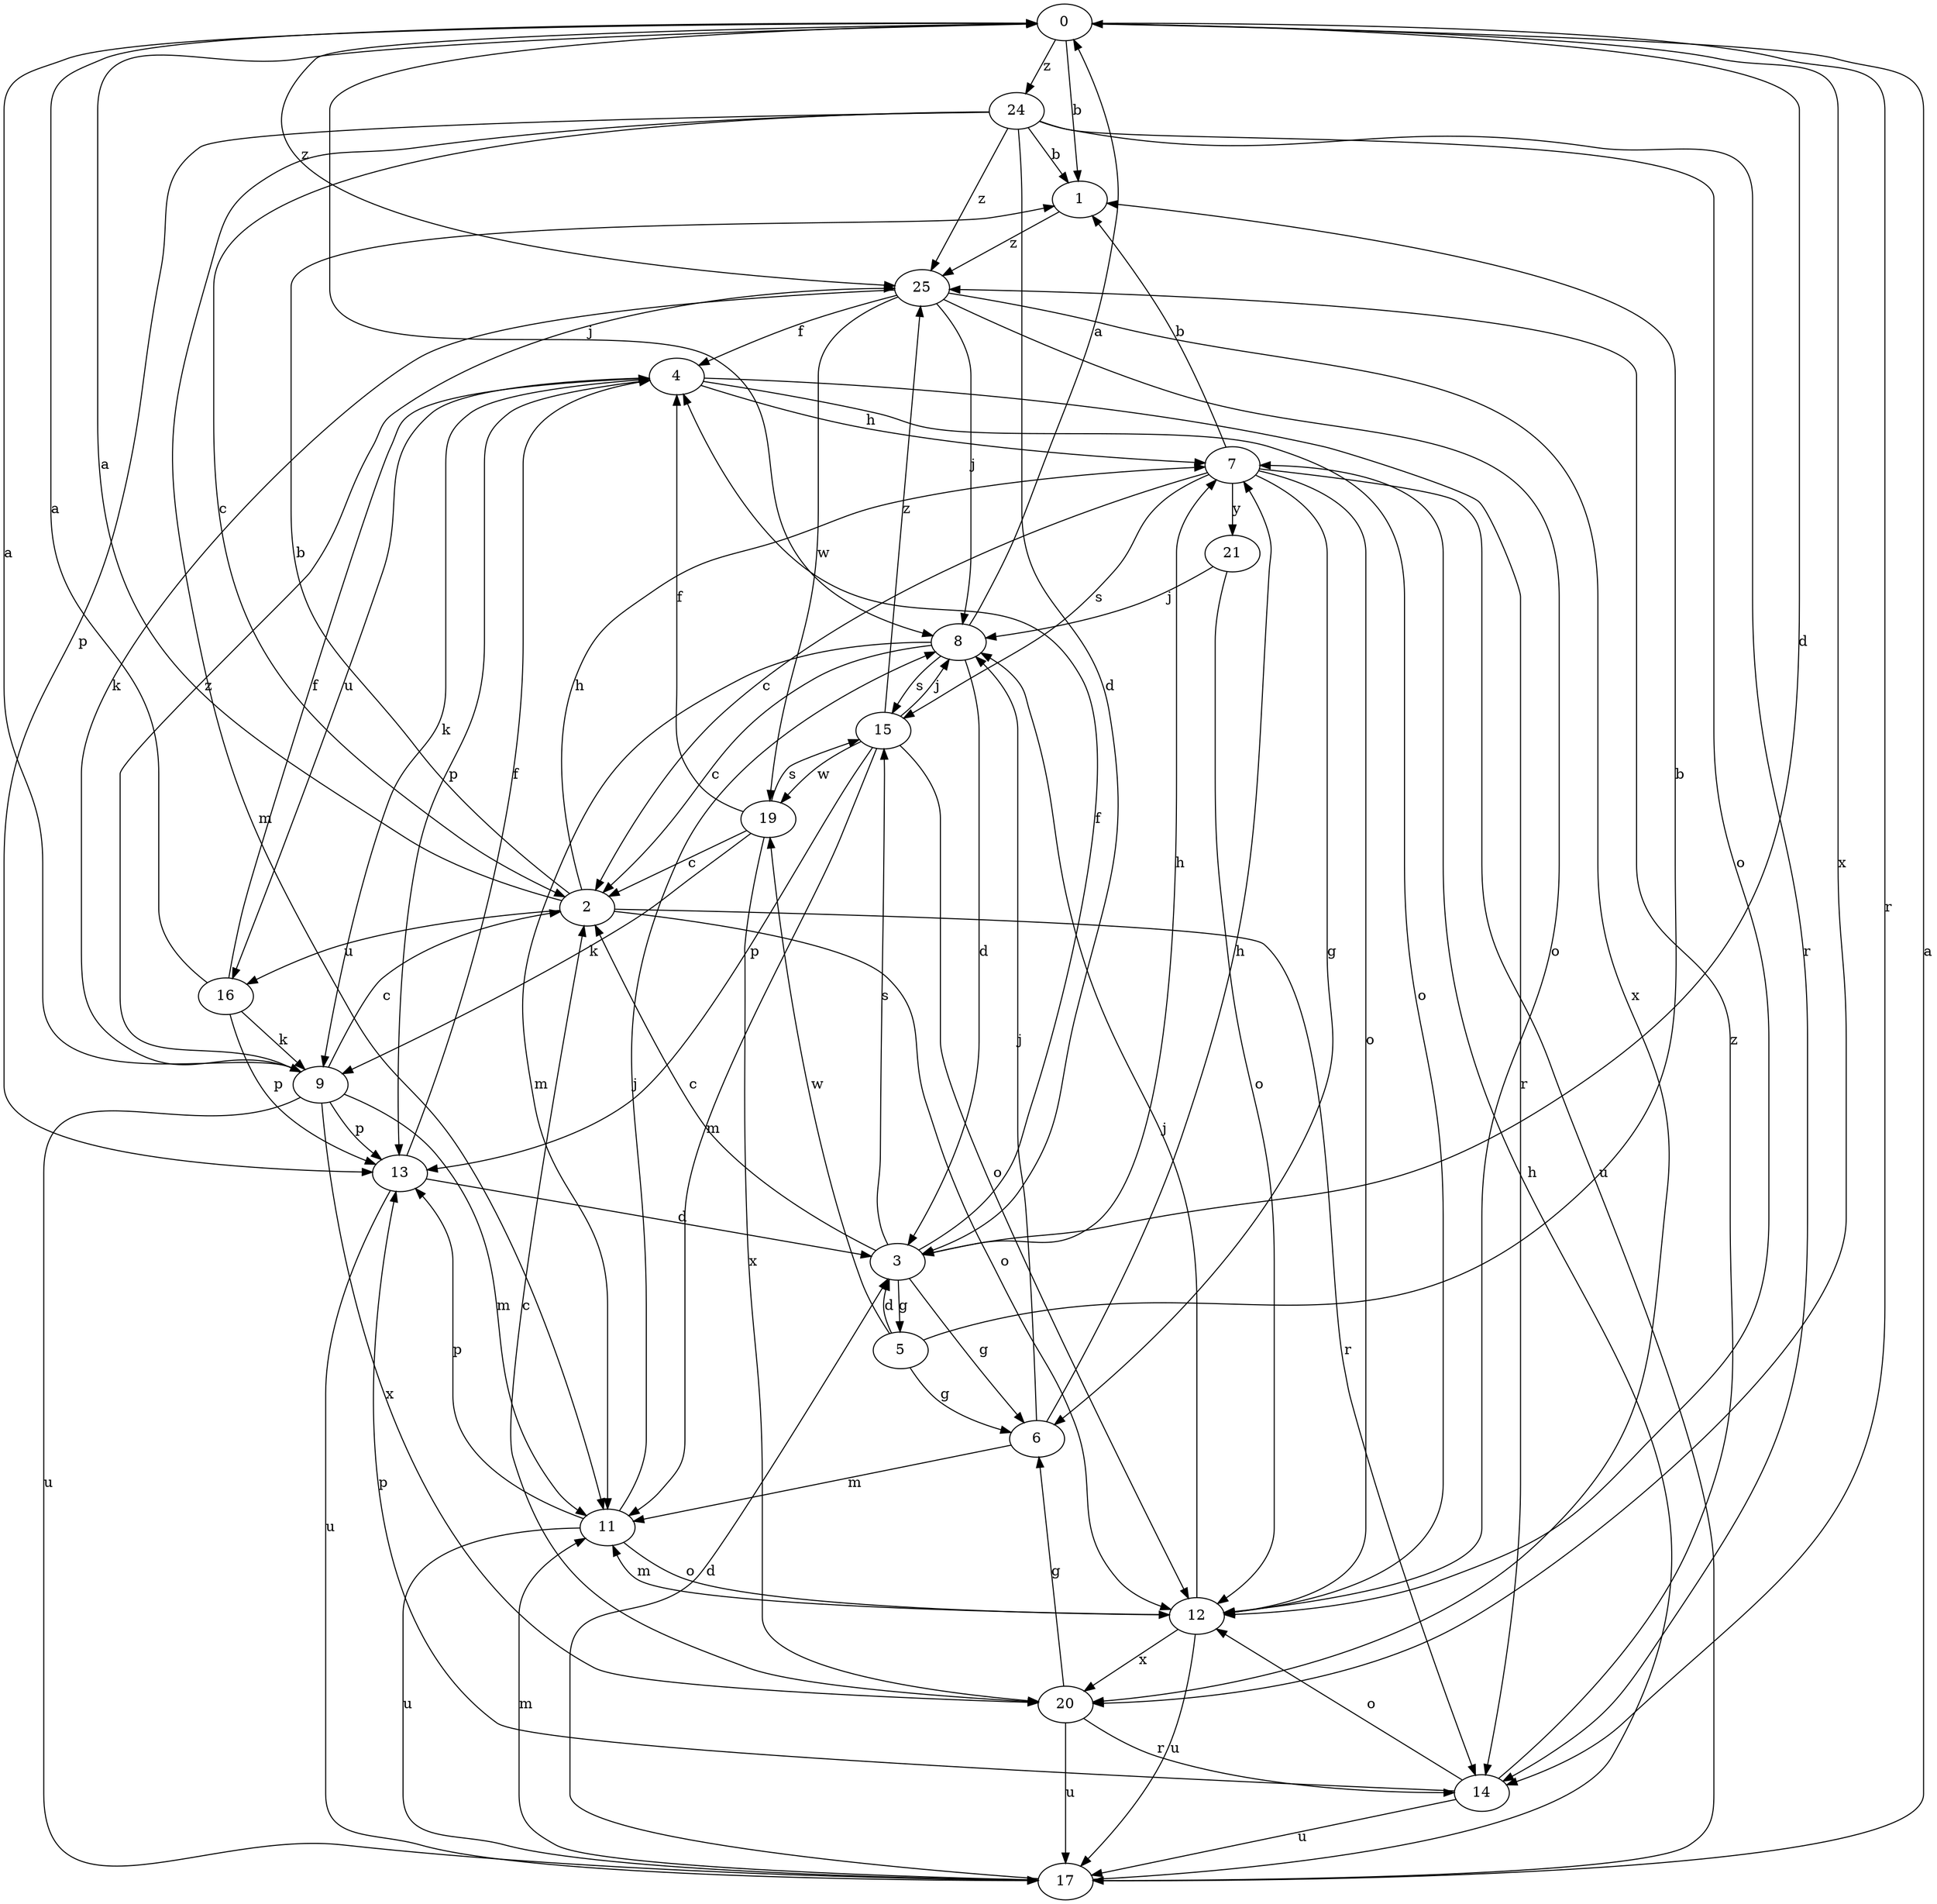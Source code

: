 strict digraph  {
0;
1;
2;
3;
4;
5;
6;
7;
8;
9;
11;
12;
13;
14;
15;
16;
17;
19;
20;
21;
24;
25;
0 -> 1  [label=b];
0 -> 3  [label=d];
0 -> 8  [label=j];
0 -> 14  [label=r];
0 -> 20  [label=x];
0 -> 24  [label=z];
0 -> 25  [label=z];
1 -> 25  [label=z];
2 -> 0  [label=a];
2 -> 1  [label=b];
2 -> 7  [label=h];
2 -> 12  [label=o];
2 -> 14  [label=r];
2 -> 16  [label=u];
3 -> 2  [label=c];
3 -> 4  [label=f];
3 -> 5  [label=g];
3 -> 6  [label=g];
3 -> 7  [label=h];
3 -> 15  [label=s];
4 -> 7  [label=h];
4 -> 9  [label=k];
4 -> 12  [label=o];
4 -> 13  [label=p];
4 -> 14  [label=r];
4 -> 16  [label=u];
5 -> 1  [label=b];
5 -> 3  [label=d];
5 -> 6  [label=g];
5 -> 19  [label=w];
6 -> 7  [label=h];
6 -> 8  [label=j];
6 -> 11  [label=m];
7 -> 1  [label=b];
7 -> 2  [label=c];
7 -> 6  [label=g];
7 -> 12  [label=o];
7 -> 15  [label=s];
7 -> 17  [label=u];
7 -> 21  [label=y];
8 -> 0  [label=a];
8 -> 2  [label=c];
8 -> 3  [label=d];
8 -> 11  [label=m];
8 -> 15  [label=s];
9 -> 0  [label=a];
9 -> 2  [label=c];
9 -> 11  [label=m];
9 -> 13  [label=p];
9 -> 17  [label=u];
9 -> 20  [label=x];
9 -> 25  [label=z];
11 -> 8  [label=j];
11 -> 12  [label=o];
11 -> 13  [label=p];
11 -> 17  [label=u];
12 -> 8  [label=j];
12 -> 11  [label=m];
12 -> 17  [label=u];
12 -> 20  [label=x];
13 -> 3  [label=d];
13 -> 4  [label=f];
13 -> 17  [label=u];
14 -> 12  [label=o];
14 -> 13  [label=p];
14 -> 17  [label=u];
14 -> 25  [label=z];
15 -> 8  [label=j];
15 -> 11  [label=m];
15 -> 12  [label=o];
15 -> 13  [label=p];
15 -> 19  [label=w];
15 -> 25  [label=z];
16 -> 0  [label=a];
16 -> 4  [label=f];
16 -> 9  [label=k];
16 -> 13  [label=p];
17 -> 0  [label=a];
17 -> 3  [label=d];
17 -> 7  [label=h];
17 -> 11  [label=m];
19 -> 2  [label=c];
19 -> 4  [label=f];
19 -> 9  [label=k];
19 -> 15  [label=s];
19 -> 20  [label=x];
20 -> 2  [label=c];
20 -> 6  [label=g];
20 -> 14  [label=r];
20 -> 17  [label=u];
21 -> 8  [label=j];
21 -> 12  [label=o];
24 -> 1  [label=b];
24 -> 2  [label=c];
24 -> 3  [label=d];
24 -> 11  [label=m];
24 -> 12  [label=o];
24 -> 13  [label=p];
24 -> 14  [label=r];
24 -> 25  [label=z];
25 -> 4  [label=f];
25 -> 8  [label=j];
25 -> 9  [label=k];
25 -> 12  [label=o];
25 -> 19  [label=w];
25 -> 20  [label=x];
}
